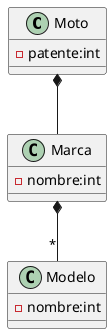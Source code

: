 @startuml

class Moto{
    - patente:int

}
class Marca{
    - nombre:int
}
class Modelo{
    -nombre:int
}
Moto *-- Marca
Marca  *-- "*" Modelo
@enduml
